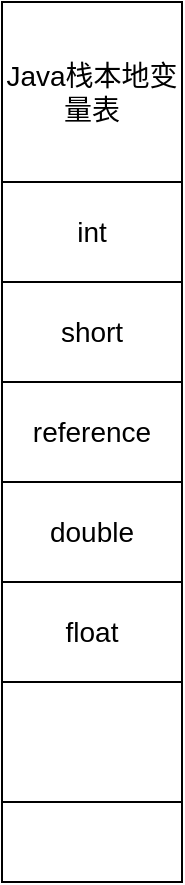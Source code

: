 <mxfile version="12.7.9" type="github">
  <diagram id="auExvunnDKqUpxhm3QKQ" name="第 1 页">
    <mxGraphModel dx="1381" dy="765" grid="1" gridSize="10" guides="1" tooltips="1" connect="1" arrows="1" fold="1" page="1" pageScale="1" pageWidth="1169" pageHeight="827" math="0" shadow="0">
      <root>
        <mxCell id="0" />
        <mxCell id="1" parent="0" />
        <mxCell id="qi-KX9kvTqXT_LseuW6y-12" value="" style="rounded=0;whiteSpace=wrap;html=1;fontSize=14;" vertex="1" parent="1">
          <mxGeometry x="70" y="70" width="90" height="440" as="geometry" />
        </mxCell>
        <mxCell id="qi-KX9kvTqXT_LseuW6y-13" value="int" style="rounded=0;whiteSpace=wrap;html=1;fontSize=14;" vertex="1" parent="1">
          <mxGeometry x="70" y="160" width="90" height="50" as="geometry" />
        </mxCell>
        <mxCell id="qi-KX9kvTqXT_LseuW6y-14" value="short" style="rounded=0;whiteSpace=wrap;html=1;fontSize=14;" vertex="1" parent="1">
          <mxGeometry x="70" y="210" width="90" height="50" as="geometry" />
        </mxCell>
        <mxCell id="qi-KX9kvTqXT_LseuW6y-15" value="reference" style="rounded=0;whiteSpace=wrap;html=1;fontSize=14;" vertex="1" parent="1">
          <mxGeometry x="70" y="260" width="90" height="50" as="geometry" />
        </mxCell>
        <mxCell id="qi-KX9kvTqXT_LseuW6y-16" value="double" style="rounded=0;whiteSpace=wrap;html=1;fontSize=14;" vertex="1" parent="1">
          <mxGeometry x="70" y="310" width="90" height="50" as="geometry" />
        </mxCell>
        <mxCell id="qi-KX9kvTqXT_LseuW6y-17" value="float" style="rounded=0;whiteSpace=wrap;html=1;fontSize=14;" vertex="1" parent="1">
          <mxGeometry x="70" y="360" width="90" height="50" as="geometry" />
        </mxCell>
        <mxCell id="qi-KX9kvTqXT_LseuW6y-18" value="" style="rounded=0;whiteSpace=wrap;html=1;fontSize=14;" vertex="1" parent="1">
          <mxGeometry x="70" y="410" width="90" height="60" as="geometry" />
        </mxCell>
        <mxCell id="qi-KX9kvTqXT_LseuW6y-19" value="Java栈本地变量表" style="rounded=0;whiteSpace=wrap;html=1;fontSize=14;" vertex="1" parent="1">
          <mxGeometry x="70" y="70" width="90" height="90" as="geometry" />
        </mxCell>
      </root>
    </mxGraphModel>
  </diagram>
</mxfile>
